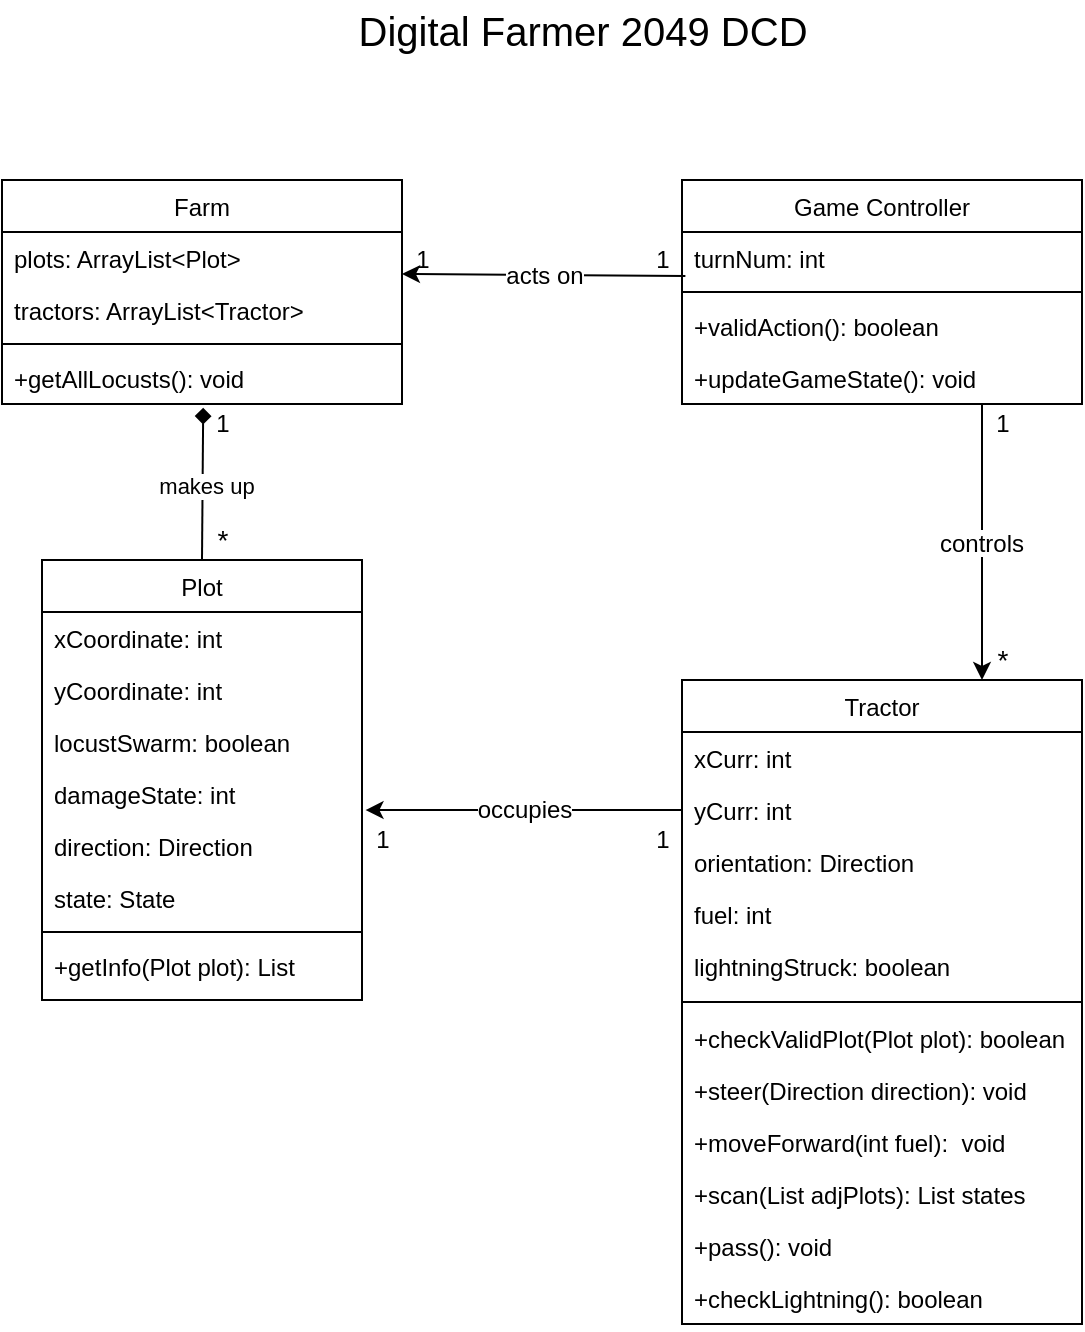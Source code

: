 <mxfile version="13.10.1" type="github">
  <diagram id="C5RBs43oDa-KdzZeNtuy" name="Page-1">
    <mxGraphModel dx="946" dy="614" grid="1" gridSize="10" guides="1" tooltips="1" connect="1" arrows="1" fold="1" page="1" pageScale="1" pageWidth="827" pageHeight="1169" math="0" shadow="0">
      <root>
        <mxCell id="WIyWlLk6GJQsqaUBKTNV-0" />
        <mxCell id="WIyWlLk6GJQsqaUBKTNV-1" parent="WIyWlLk6GJQsqaUBKTNV-0" />
        <mxCell id="ax65wMCaBS9e5Vv6KPd4-46" value="controls" style="edgeStyle=none;rounded=0;orthogonalLoop=1;jettySize=auto;html=0;exitX=0.75;exitY=1;exitDx=0;exitDy=0;entryX=0.75;entryY=0;entryDx=0;entryDy=0;fontSize=12;" edge="1" parent="WIyWlLk6GJQsqaUBKTNV-1" source="zkfFHV4jXpPFQw0GAbJ--0" target="zkfFHV4jXpPFQw0GAbJ--6">
          <mxGeometry relative="1" as="geometry" />
        </mxCell>
        <mxCell id="zkfFHV4jXpPFQw0GAbJ--0" value="Game Controller" style="swimlane;fontStyle=0;align=center;verticalAlign=top;childLayout=stackLayout;horizontal=1;startSize=26;horizontalStack=0;resizeParent=1;resizeLast=0;collapsible=1;marginBottom=0;rounded=0;shadow=0;strokeWidth=1;" parent="WIyWlLk6GJQsqaUBKTNV-1" vertex="1">
          <mxGeometry x="490" y="190" width="200" height="112" as="geometry">
            <mxRectangle x="230" y="140" width="160" height="26" as="alternateBounds" />
          </mxGeometry>
        </mxCell>
        <mxCell id="ax65wMCaBS9e5Vv6KPd4-55" value="turnNum: int" style="text;align=left;verticalAlign=top;spacingLeft=4;spacingRight=4;overflow=hidden;rotatable=0;points=[[0,0.5],[1,0.5]];portConstraint=eastwest;" vertex="1" parent="zkfFHV4jXpPFQw0GAbJ--0">
          <mxGeometry y="26" width="200" height="26" as="geometry" />
        </mxCell>
        <mxCell id="zkfFHV4jXpPFQw0GAbJ--4" value="" style="line;html=1;strokeWidth=1;align=left;verticalAlign=middle;spacingTop=-1;spacingLeft=3;spacingRight=3;rotatable=0;labelPosition=right;points=[];portConstraint=eastwest;" parent="zkfFHV4jXpPFQw0GAbJ--0" vertex="1">
          <mxGeometry y="52" width="200" height="8" as="geometry" />
        </mxCell>
        <mxCell id="ax65wMCaBS9e5Vv6KPd4-17" value="+validAction(): boolean" style="text;align=left;verticalAlign=top;spacingLeft=4;spacingRight=4;overflow=hidden;rotatable=0;points=[[0,0.5],[1,0.5]];portConstraint=eastwest;" vertex="1" parent="zkfFHV4jXpPFQw0GAbJ--0">
          <mxGeometry y="60" width="200" height="26" as="geometry" />
        </mxCell>
        <mxCell id="ax65wMCaBS9e5Vv6KPd4-18" value="+updateGameState(): void" style="text;align=left;verticalAlign=top;spacingLeft=4;spacingRight=4;overflow=hidden;rotatable=0;points=[[0,0.5],[1,0.5]];portConstraint=eastwest;" vertex="1" parent="zkfFHV4jXpPFQw0GAbJ--0">
          <mxGeometry y="86" width="200" height="26" as="geometry" />
        </mxCell>
        <mxCell id="zkfFHV4jXpPFQw0GAbJ--6" value="Tractor" style="swimlane;fontStyle=0;align=center;verticalAlign=top;childLayout=stackLayout;horizontal=1;startSize=26;horizontalStack=0;resizeParent=1;resizeLast=0;collapsible=1;marginBottom=0;rounded=0;shadow=0;strokeWidth=1;" parent="WIyWlLk6GJQsqaUBKTNV-1" vertex="1">
          <mxGeometry x="490" y="440" width="200" height="322" as="geometry">
            <mxRectangle x="180" y="380" width="160" height="26" as="alternateBounds" />
          </mxGeometry>
        </mxCell>
        <mxCell id="zkfFHV4jXpPFQw0GAbJ--7" value="xCurr: int" style="text;align=left;verticalAlign=top;spacingLeft=4;spacingRight=4;overflow=hidden;rotatable=0;points=[[0,0.5],[1,0.5]];portConstraint=eastwest;" parent="zkfFHV4jXpPFQw0GAbJ--6" vertex="1">
          <mxGeometry y="26" width="200" height="26" as="geometry" />
        </mxCell>
        <mxCell id="zkfFHV4jXpPFQw0GAbJ--8" value="yCurr: int" style="text;align=left;verticalAlign=top;spacingLeft=4;spacingRight=4;overflow=hidden;rotatable=0;points=[[0,0.5],[1,0.5]];portConstraint=eastwest;rounded=0;shadow=0;html=0;" parent="zkfFHV4jXpPFQw0GAbJ--6" vertex="1">
          <mxGeometry y="52" width="200" height="26" as="geometry" />
        </mxCell>
        <mxCell id="ax65wMCaBS9e5Vv6KPd4-4" value="orientation: Direction" style="text;align=left;verticalAlign=top;spacingLeft=4;spacingRight=4;overflow=hidden;rotatable=0;points=[[0,0.5],[1,0.5]];portConstraint=eastwest;rounded=0;shadow=0;html=0;" vertex="1" parent="zkfFHV4jXpPFQw0GAbJ--6">
          <mxGeometry y="78" width="200" height="26" as="geometry" />
        </mxCell>
        <mxCell id="ax65wMCaBS9e5Vv6KPd4-9" value="fuel: int" style="text;align=left;verticalAlign=top;spacingLeft=4;spacingRight=4;overflow=hidden;rotatable=0;points=[[0,0.5],[1,0.5]];portConstraint=eastwest;" vertex="1" parent="zkfFHV4jXpPFQw0GAbJ--6">
          <mxGeometry y="104" width="200" height="26" as="geometry" />
        </mxCell>
        <mxCell id="ax65wMCaBS9e5Vv6KPd4-10" value="lightningStruck: boolean" style="text;align=left;verticalAlign=top;spacingLeft=4;spacingRight=4;overflow=hidden;rotatable=0;points=[[0,0.5],[1,0.5]];portConstraint=eastwest;" vertex="1" parent="zkfFHV4jXpPFQw0GAbJ--6">
          <mxGeometry y="130" width="200" height="26" as="geometry" />
        </mxCell>
        <mxCell id="zkfFHV4jXpPFQw0GAbJ--9" value="" style="line;html=1;strokeWidth=1;align=left;verticalAlign=middle;spacingTop=-1;spacingLeft=3;spacingRight=3;rotatable=0;labelPosition=right;points=[];portConstraint=eastwest;" parent="zkfFHV4jXpPFQw0GAbJ--6" vertex="1">
          <mxGeometry y="156" width="200" height="10" as="geometry" />
        </mxCell>
        <mxCell id="zkfFHV4jXpPFQw0GAbJ--10" value="+checkValidPlot(Plot plot): boolean" style="text;align=left;verticalAlign=top;spacingLeft=4;spacingRight=4;overflow=hidden;rotatable=0;points=[[0,0.5],[1,0.5]];portConstraint=eastwest;fontStyle=0" parent="zkfFHV4jXpPFQw0GAbJ--6" vertex="1">
          <mxGeometry y="166" width="200" height="26" as="geometry" />
        </mxCell>
        <mxCell id="zkfFHV4jXpPFQw0GAbJ--11" value="+steer(Direction direction): void " style="text;align=left;verticalAlign=top;spacingLeft=4;spacingRight=4;overflow=hidden;rotatable=0;points=[[0,0.5],[1,0.5]];portConstraint=eastwest;" parent="zkfFHV4jXpPFQw0GAbJ--6" vertex="1">
          <mxGeometry y="192" width="200" height="26" as="geometry" />
        </mxCell>
        <mxCell id="ax65wMCaBS9e5Vv6KPd4-6" value="+moveForward(int fuel):  void" style="text;align=left;verticalAlign=top;spacingLeft=4;spacingRight=4;overflow=hidden;rotatable=0;points=[[0,0.5],[1,0.5]];portConstraint=eastwest;" vertex="1" parent="zkfFHV4jXpPFQw0GAbJ--6">
          <mxGeometry y="218" width="200" height="26" as="geometry" />
        </mxCell>
        <mxCell id="ax65wMCaBS9e5Vv6KPd4-5" value="+scan(List adjPlots): List states" style="text;align=left;verticalAlign=top;spacingLeft=4;spacingRight=4;overflow=hidden;rotatable=0;points=[[0,0.5],[1,0.5]];portConstraint=eastwest;" vertex="1" parent="zkfFHV4jXpPFQw0GAbJ--6">
          <mxGeometry y="244" width="200" height="26" as="geometry" />
        </mxCell>
        <mxCell id="ax65wMCaBS9e5Vv6KPd4-7" value="+pass(): void" style="text;align=left;verticalAlign=top;spacingLeft=4;spacingRight=4;overflow=hidden;rotatable=0;points=[[0,0.5],[1,0.5]];portConstraint=eastwest;" vertex="1" parent="zkfFHV4jXpPFQw0GAbJ--6">
          <mxGeometry y="270" width="200" height="26" as="geometry" />
        </mxCell>
        <mxCell id="ax65wMCaBS9e5Vv6KPd4-11" value="+checkLightning(): boolean" style="text;align=left;verticalAlign=top;spacingLeft=4;spacingRight=4;overflow=hidden;rotatable=0;points=[[0,0.5],[1,0.5]];portConstraint=eastwest;" vertex="1" parent="zkfFHV4jXpPFQw0GAbJ--6">
          <mxGeometry y="296" width="200" height="26" as="geometry" />
        </mxCell>
        <mxCell id="ax65wMCaBS9e5Vv6KPd4-36" style="edgeStyle=none;rounded=0;orthogonalLoop=1;jettySize=auto;html=0;exitX=0.5;exitY=0;exitDx=0;exitDy=0;entryX=0.503;entryY=1.072;entryDx=0;entryDy=0;entryPerimeter=0;endArrow=diamond;endFill=1;" edge="1" parent="WIyWlLk6GJQsqaUBKTNV-1" source="zkfFHV4jXpPFQw0GAbJ--17" target="ax65wMCaBS9e5Vv6KPd4-23">
          <mxGeometry relative="1" as="geometry" />
        </mxCell>
        <mxCell id="ax65wMCaBS9e5Vv6KPd4-37" value="makes up" style="edgeLabel;html=1;align=center;verticalAlign=middle;resizable=0;points=[];" vertex="1" connectable="0" parent="ax65wMCaBS9e5Vv6KPd4-36">
          <mxGeometry x="-0.02" y="-1" relative="1" as="geometry">
            <mxPoint as="offset" />
          </mxGeometry>
        </mxCell>
        <mxCell id="zkfFHV4jXpPFQw0GAbJ--17" value="Plot" style="swimlane;fontStyle=0;align=center;verticalAlign=top;childLayout=stackLayout;horizontal=1;startSize=26;horizontalStack=0;resizeParent=1;resizeLast=0;collapsible=1;marginBottom=0;rounded=0;shadow=0;strokeWidth=1;" parent="WIyWlLk6GJQsqaUBKTNV-1" vertex="1">
          <mxGeometry x="170" y="380" width="160" height="220" as="geometry">
            <mxRectangle x="550" y="140" width="160" height="26" as="alternateBounds" />
          </mxGeometry>
        </mxCell>
        <mxCell id="zkfFHV4jXpPFQw0GAbJ--18" value="xCoordinate: int" style="text;align=left;verticalAlign=top;spacingLeft=4;spacingRight=4;overflow=hidden;rotatable=0;points=[[0,0.5],[1,0.5]];portConstraint=eastwest;" parent="zkfFHV4jXpPFQw0GAbJ--17" vertex="1">
          <mxGeometry y="26" width="160" height="26" as="geometry" />
        </mxCell>
        <mxCell id="zkfFHV4jXpPFQw0GAbJ--19" value="yCoordinate: int" style="text;align=left;verticalAlign=top;spacingLeft=4;spacingRight=4;overflow=hidden;rotatable=0;points=[[0,0.5],[1,0.5]];portConstraint=eastwest;rounded=0;shadow=0;html=0;" parent="zkfFHV4jXpPFQw0GAbJ--17" vertex="1">
          <mxGeometry y="52" width="160" height="26" as="geometry" />
        </mxCell>
        <mxCell id="zkfFHV4jXpPFQw0GAbJ--20" value="locustSwarm: boolean" style="text;align=left;verticalAlign=top;spacingLeft=4;spacingRight=4;overflow=hidden;rotatable=0;points=[[0,0.5],[1,0.5]];portConstraint=eastwest;rounded=0;shadow=0;html=0;" parent="zkfFHV4jXpPFQw0GAbJ--17" vertex="1">
          <mxGeometry y="78" width="160" height="26" as="geometry" />
        </mxCell>
        <mxCell id="zkfFHV4jXpPFQw0GAbJ--21" value="damageState: int" style="text;align=left;verticalAlign=top;spacingLeft=4;spacingRight=4;overflow=hidden;rotatable=0;points=[[0,0.5],[1,0.5]];portConstraint=eastwest;rounded=0;shadow=0;html=0;" parent="zkfFHV4jXpPFQw0GAbJ--17" vertex="1">
          <mxGeometry y="104" width="160" height="26" as="geometry" />
        </mxCell>
        <mxCell id="ax65wMCaBS9e5Vv6KPd4-8" value="direction: Direction" style="text;align=left;verticalAlign=top;spacingLeft=4;spacingRight=4;overflow=hidden;rotatable=0;points=[[0,0.5],[1,0.5]];portConstraint=eastwest;" vertex="1" parent="zkfFHV4jXpPFQw0GAbJ--17">
          <mxGeometry y="130" width="160" height="26" as="geometry" />
        </mxCell>
        <mxCell id="ax65wMCaBS9e5Vv6KPd4-12" value="state: State" style="text;align=left;verticalAlign=top;spacingLeft=4;spacingRight=4;overflow=hidden;rotatable=0;points=[[0,0.5],[1,0.5]];portConstraint=eastwest;" vertex="1" parent="zkfFHV4jXpPFQw0GAbJ--17">
          <mxGeometry y="156" width="160" height="26" as="geometry" />
        </mxCell>
        <mxCell id="zkfFHV4jXpPFQw0GAbJ--23" value="" style="line;html=1;strokeWidth=1;align=left;verticalAlign=middle;spacingTop=-1;spacingLeft=3;spacingRight=3;rotatable=0;labelPosition=right;points=[];portConstraint=eastwest;" parent="zkfFHV4jXpPFQw0GAbJ--17" vertex="1">
          <mxGeometry y="182" width="160" height="8" as="geometry" />
        </mxCell>
        <mxCell id="ax65wMCaBS9e5Vv6KPd4-49" value="+getInfo(Plot plot): List" style="text;align=left;verticalAlign=top;spacingLeft=4;spacingRight=4;overflow=hidden;rotatable=0;points=[[0,0.5],[1,0.5]];portConstraint=eastwest;" vertex="1" parent="zkfFHV4jXpPFQw0GAbJ--17">
          <mxGeometry y="190" width="160" height="26" as="geometry" />
        </mxCell>
        <mxCell id="ax65wMCaBS9e5Vv6KPd4-20" value="Farm" style="swimlane;fontStyle=0;align=center;verticalAlign=top;childLayout=stackLayout;horizontal=1;startSize=26;horizontalStack=0;resizeParent=1;resizeLast=0;collapsible=1;marginBottom=0;rounded=0;shadow=0;strokeWidth=1;" vertex="1" parent="WIyWlLk6GJQsqaUBKTNV-1">
          <mxGeometry x="150" y="190" width="200" height="112" as="geometry">
            <mxRectangle x="230" y="140" width="160" height="26" as="alternateBounds" />
          </mxGeometry>
        </mxCell>
        <mxCell id="ax65wMCaBS9e5Vv6KPd4-21" value="plots: ArrayList&lt;Plot&gt;" style="text;align=left;verticalAlign=top;spacingLeft=4;spacingRight=4;overflow=hidden;rotatable=0;points=[[0,0.5],[1,0.5]];portConstraint=eastwest;" vertex="1" parent="ax65wMCaBS9e5Vv6KPd4-20">
          <mxGeometry y="26" width="200" height="26" as="geometry" />
        </mxCell>
        <mxCell id="ax65wMCaBS9e5Vv6KPd4-25" value="tractors: ArrayList&lt;Tractor&gt;" style="text;align=left;verticalAlign=top;spacingLeft=4;spacingRight=4;overflow=hidden;rotatable=0;points=[[0,0.5],[1,0.5]];portConstraint=eastwest;" vertex="1" parent="ax65wMCaBS9e5Vv6KPd4-20">
          <mxGeometry y="52" width="200" height="26" as="geometry" />
        </mxCell>
        <mxCell id="ax65wMCaBS9e5Vv6KPd4-22" value="" style="line;html=1;strokeWidth=1;align=left;verticalAlign=middle;spacingTop=-1;spacingLeft=3;spacingRight=3;rotatable=0;labelPosition=right;points=[];portConstraint=eastwest;" vertex="1" parent="ax65wMCaBS9e5Vv6KPd4-20">
          <mxGeometry y="78" width="200" height="8" as="geometry" />
        </mxCell>
        <mxCell id="ax65wMCaBS9e5Vv6KPd4-23" value="+getAllLocusts(): void" style="text;align=left;verticalAlign=top;spacingLeft=4;spacingRight=4;overflow=hidden;rotatable=0;points=[[0,0.5],[1,0.5]];portConstraint=eastwest;" vertex="1" parent="ax65wMCaBS9e5Vv6KPd4-20">
          <mxGeometry y="86" width="200" height="26" as="geometry" />
        </mxCell>
        <mxCell id="ax65wMCaBS9e5Vv6KPd4-34" style="rounded=0;orthogonalLoop=1;jettySize=auto;html=0;exitX=0;exitY=0.5;exitDx=0;exitDy=0;entryX=1.011;entryY=0.81;entryDx=0;entryDy=0;entryPerimeter=0;" edge="1" parent="WIyWlLk6GJQsqaUBKTNV-1" source="zkfFHV4jXpPFQw0GAbJ--8" target="zkfFHV4jXpPFQw0GAbJ--21">
          <mxGeometry relative="1" as="geometry">
            <mxPoint x="340" y="505.059" as="targetPoint" />
          </mxGeometry>
        </mxCell>
        <mxCell id="ax65wMCaBS9e5Vv6KPd4-45" value="occupies" style="edgeLabel;html=1;align=center;verticalAlign=middle;resizable=0;points=[];fontSize=12;" vertex="1" connectable="0" parent="ax65wMCaBS9e5Vv6KPd4-34">
          <mxGeometry x="0.168" y="2" relative="1" as="geometry">
            <mxPoint x="12.94" y="-2.04" as="offset" />
          </mxGeometry>
        </mxCell>
        <mxCell id="ax65wMCaBS9e5Vv6KPd4-38" value="*" style="text;html=1;align=center;verticalAlign=middle;resizable=0;points=[];autosize=1;strokeWidth=1;fontSize=14;" vertex="1" parent="WIyWlLk6GJQsqaUBKTNV-1">
          <mxGeometry x="250" y="360" width="20" height="20" as="geometry" />
        </mxCell>
        <mxCell id="ax65wMCaBS9e5Vv6KPd4-39" value="1" style="text;html=1;align=center;verticalAlign=middle;resizable=0;points=[];autosize=1;fontSize=12;" vertex="1" parent="WIyWlLk6GJQsqaUBKTNV-1">
          <mxGeometry x="250" y="302" width="20" height="20" as="geometry" />
        </mxCell>
        <mxCell id="ax65wMCaBS9e5Vv6KPd4-41" value="1" style="text;html=1;align=center;verticalAlign=middle;resizable=0;points=[];autosize=1;fontSize=12;" vertex="1" parent="WIyWlLk6GJQsqaUBKTNV-1">
          <mxGeometry x="470" y="510" width="20" height="20" as="geometry" />
        </mxCell>
        <mxCell id="ax65wMCaBS9e5Vv6KPd4-43" value="1" style="text;html=1;align=center;verticalAlign=middle;resizable=0;points=[];autosize=1;fontSize=12;" vertex="1" parent="WIyWlLk6GJQsqaUBKTNV-1">
          <mxGeometry x="330" y="510" width="20" height="20" as="geometry" />
        </mxCell>
        <mxCell id="ax65wMCaBS9e5Vv6KPd4-47" value="1" style="text;html=1;align=center;verticalAlign=middle;resizable=0;points=[];autosize=1;fontSize=12;" vertex="1" parent="WIyWlLk6GJQsqaUBKTNV-1">
          <mxGeometry x="640" y="302" width="20" height="20" as="geometry" />
        </mxCell>
        <mxCell id="ax65wMCaBS9e5Vv6KPd4-48" value="*" style="text;html=1;align=center;verticalAlign=middle;resizable=0;points=[];autosize=1;strokeWidth=1;fontSize=14;" vertex="1" parent="WIyWlLk6GJQsqaUBKTNV-1">
          <mxGeometry x="640" y="420" width="20" height="20" as="geometry" />
        </mxCell>
        <mxCell id="ax65wMCaBS9e5Vv6KPd4-51" style="edgeStyle=none;rounded=0;orthogonalLoop=1;jettySize=auto;html=0;exitX=1.085;exitY=0.9;exitDx=0;exitDy=0;fontSize=12;exitPerimeter=0;" edge="1" parent="WIyWlLk6GJQsqaUBKTNV-1" source="ax65wMCaBS9e5Vv6KPd4-53">
          <mxGeometry relative="1" as="geometry">
            <mxPoint x="350" y="237" as="targetPoint" />
          </mxGeometry>
        </mxCell>
        <mxCell id="ax65wMCaBS9e5Vv6KPd4-52" value="acts on" style="edgeLabel;html=1;align=center;verticalAlign=middle;resizable=0;points=[];fontSize=12;" vertex="1" connectable="0" parent="ax65wMCaBS9e5Vv6KPd4-51">
          <mxGeometry x="0.169" y="-1" relative="1" as="geometry">
            <mxPoint x="12.35" y="1" as="offset" />
          </mxGeometry>
        </mxCell>
        <mxCell id="ax65wMCaBS9e5Vv6KPd4-53" value="1" style="text;html=1;align=center;verticalAlign=middle;resizable=0;points=[];autosize=1;fontSize=12;" vertex="1" parent="WIyWlLk6GJQsqaUBKTNV-1">
          <mxGeometry x="470" y="220" width="20" height="20" as="geometry" />
        </mxCell>
        <mxCell id="ax65wMCaBS9e5Vv6KPd4-54" value="1" style="text;html=1;align=center;verticalAlign=middle;resizable=0;points=[];autosize=1;fontSize=12;" vertex="1" parent="WIyWlLk6GJQsqaUBKTNV-1">
          <mxGeometry x="350" y="220" width="20" height="20" as="geometry" />
        </mxCell>
        <mxCell id="ax65wMCaBS9e5Vv6KPd4-56" value="&lt;font style=&quot;font-size: 20px;&quot;&gt;Digital Farmer 2049 DCD&lt;/font&gt;" style="text;html=1;align=center;verticalAlign=middle;resizable=0;points=[];autosize=1;fontSize=20;" vertex="1" parent="WIyWlLk6GJQsqaUBKTNV-1">
          <mxGeometry x="320" y="100" width="240" height="30" as="geometry" />
        </mxCell>
      </root>
    </mxGraphModel>
  </diagram>
</mxfile>
